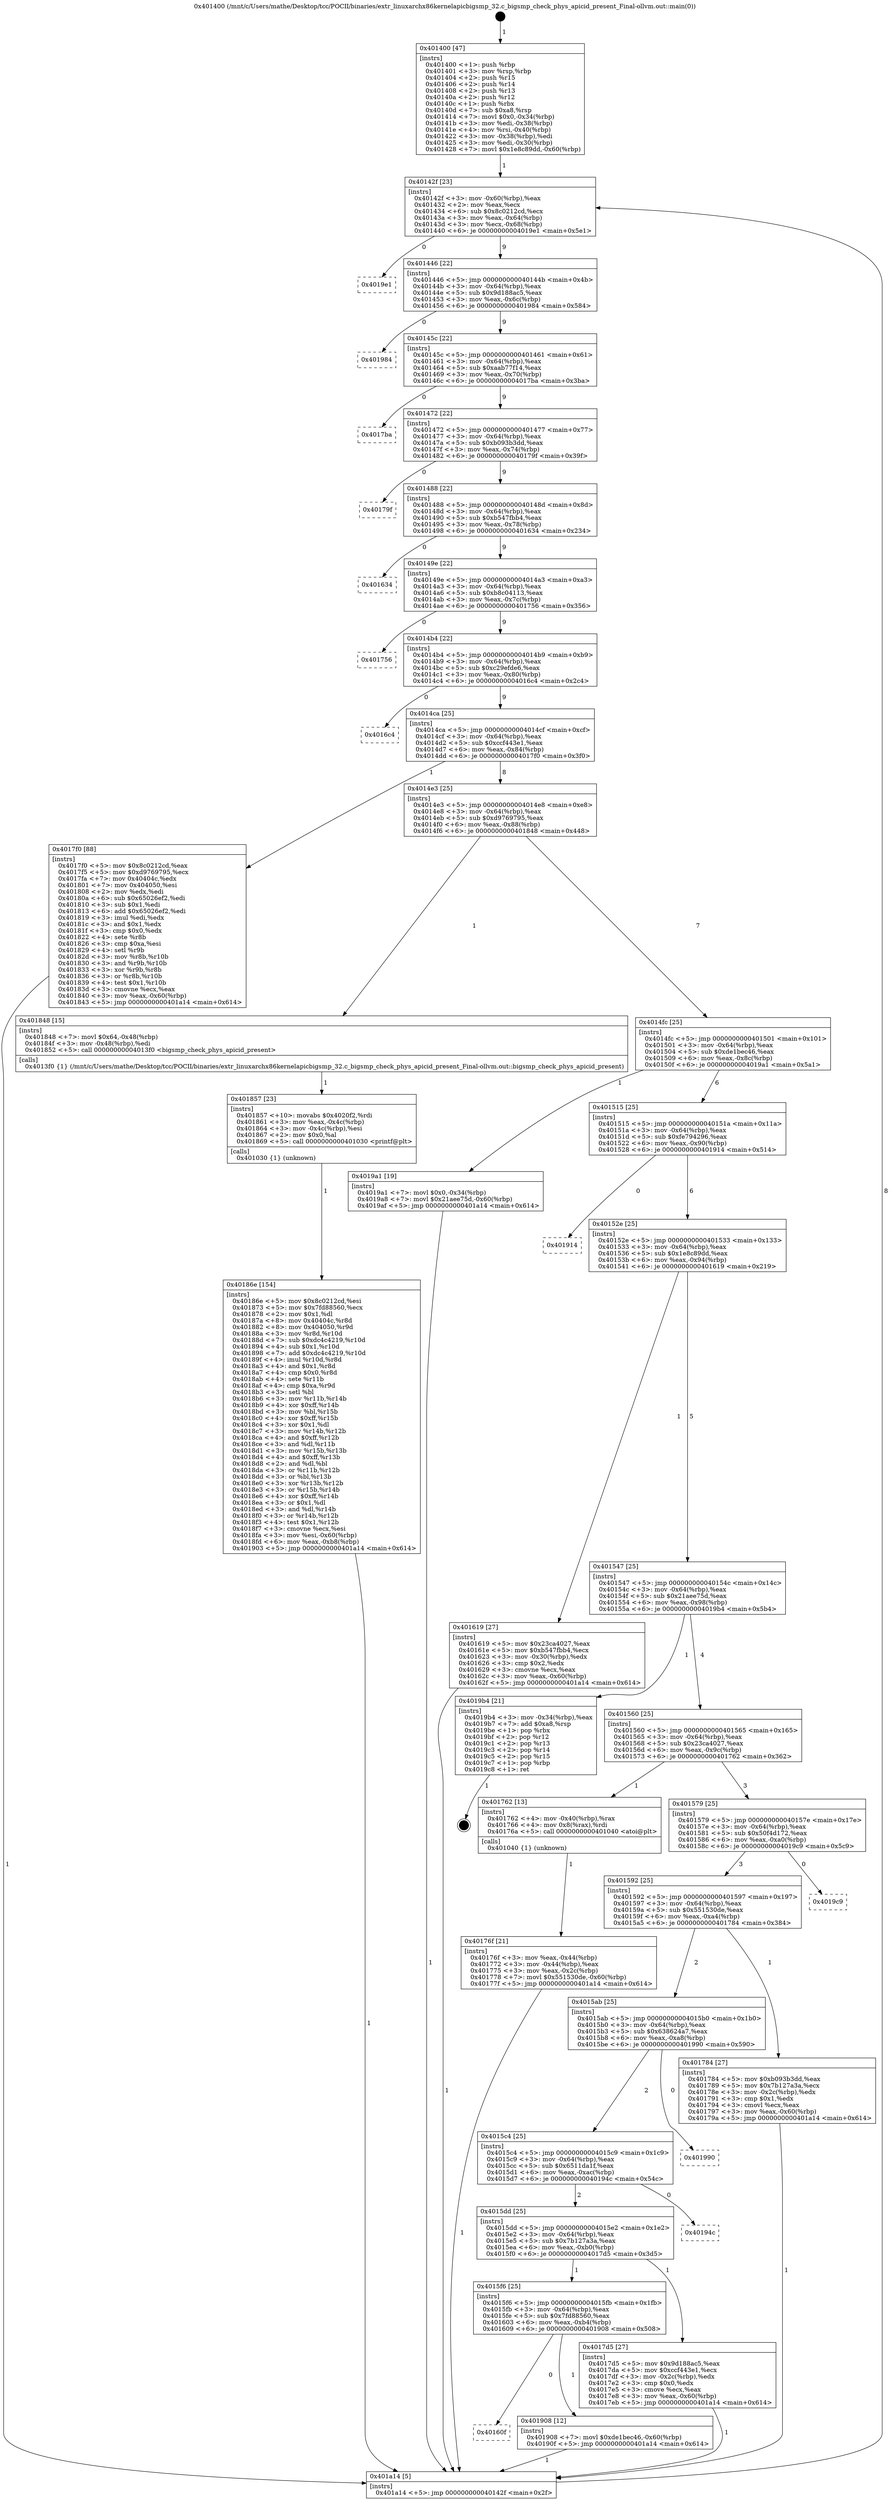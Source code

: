 digraph "0x401400" {
  label = "0x401400 (/mnt/c/Users/mathe/Desktop/tcc/POCII/binaries/extr_linuxarchx86kernelapicbigsmp_32.c_bigsmp_check_phys_apicid_present_Final-ollvm.out::main(0))"
  labelloc = "t"
  node[shape=record]

  Entry [label="",width=0.3,height=0.3,shape=circle,fillcolor=black,style=filled]
  "0x40142f" [label="{
     0x40142f [23]\l
     | [instrs]\l
     &nbsp;&nbsp;0x40142f \<+3\>: mov -0x60(%rbp),%eax\l
     &nbsp;&nbsp;0x401432 \<+2\>: mov %eax,%ecx\l
     &nbsp;&nbsp;0x401434 \<+6\>: sub $0x8c0212cd,%ecx\l
     &nbsp;&nbsp;0x40143a \<+3\>: mov %eax,-0x64(%rbp)\l
     &nbsp;&nbsp;0x40143d \<+3\>: mov %ecx,-0x68(%rbp)\l
     &nbsp;&nbsp;0x401440 \<+6\>: je 00000000004019e1 \<main+0x5e1\>\l
  }"]
  "0x4019e1" [label="{
     0x4019e1\l
  }", style=dashed]
  "0x401446" [label="{
     0x401446 [22]\l
     | [instrs]\l
     &nbsp;&nbsp;0x401446 \<+5\>: jmp 000000000040144b \<main+0x4b\>\l
     &nbsp;&nbsp;0x40144b \<+3\>: mov -0x64(%rbp),%eax\l
     &nbsp;&nbsp;0x40144e \<+5\>: sub $0x9d188ac5,%eax\l
     &nbsp;&nbsp;0x401453 \<+3\>: mov %eax,-0x6c(%rbp)\l
     &nbsp;&nbsp;0x401456 \<+6\>: je 0000000000401984 \<main+0x584\>\l
  }"]
  Exit [label="",width=0.3,height=0.3,shape=circle,fillcolor=black,style=filled,peripheries=2]
  "0x401984" [label="{
     0x401984\l
  }", style=dashed]
  "0x40145c" [label="{
     0x40145c [22]\l
     | [instrs]\l
     &nbsp;&nbsp;0x40145c \<+5\>: jmp 0000000000401461 \<main+0x61\>\l
     &nbsp;&nbsp;0x401461 \<+3\>: mov -0x64(%rbp),%eax\l
     &nbsp;&nbsp;0x401464 \<+5\>: sub $0xaab77f14,%eax\l
     &nbsp;&nbsp;0x401469 \<+3\>: mov %eax,-0x70(%rbp)\l
     &nbsp;&nbsp;0x40146c \<+6\>: je 00000000004017ba \<main+0x3ba\>\l
  }"]
  "0x40160f" [label="{
     0x40160f\l
  }", style=dashed]
  "0x4017ba" [label="{
     0x4017ba\l
  }", style=dashed]
  "0x401472" [label="{
     0x401472 [22]\l
     | [instrs]\l
     &nbsp;&nbsp;0x401472 \<+5\>: jmp 0000000000401477 \<main+0x77\>\l
     &nbsp;&nbsp;0x401477 \<+3\>: mov -0x64(%rbp),%eax\l
     &nbsp;&nbsp;0x40147a \<+5\>: sub $0xb093b3dd,%eax\l
     &nbsp;&nbsp;0x40147f \<+3\>: mov %eax,-0x74(%rbp)\l
     &nbsp;&nbsp;0x401482 \<+6\>: je 000000000040179f \<main+0x39f\>\l
  }"]
  "0x401908" [label="{
     0x401908 [12]\l
     | [instrs]\l
     &nbsp;&nbsp;0x401908 \<+7\>: movl $0xde1bec46,-0x60(%rbp)\l
     &nbsp;&nbsp;0x40190f \<+5\>: jmp 0000000000401a14 \<main+0x614\>\l
  }"]
  "0x40179f" [label="{
     0x40179f\l
  }", style=dashed]
  "0x401488" [label="{
     0x401488 [22]\l
     | [instrs]\l
     &nbsp;&nbsp;0x401488 \<+5\>: jmp 000000000040148d \<main+0x8d\>\l
     &nbsp;&nbsp;0x40148d \<+3\>: mov -0x64(%rbp),%eax\l
     &nbsp;&nbsp;0x401490 \<+5\>: sub $0xb547fbb4,%eax\l
     &nbsp;&nbsp;0x401495 \<+3\>: mov %eax,-0x78(%rbp)\l
     &nbsp;&nbsp;0x401498 \<+6\>: je 0000000000401634 \<main+0x234\>\l
  }"]
  "0x40186e" [label="{
     0x40186e [154]\l
     | [instrs]\l
     &nbsp;&nbsp;0x40186e \<+5\>: mov $0x8c0212cd,%esi\l
     &nbsp;&nbsp;0x401873 \<+5\>: mov $0x7fd88560,%ecx\l
     &nbsp;&nbsp;0x401878 \<+2\>: mov $0x1,%dl\l
     &nbsp;&nbsp;0x40187a \<+8\>: mov 0x40404c,%r8d\l
     &nbsp;&nbsp;0x401882 \<+8\>: mov 0x404050,%r9d\l
     &nbsp;&nbsp;0x40188a \<+3\>: mov %r8d,%r10d\l
     &nbsp;&nbsp;0x40188d \<+7\>: sub $0xdc4c4219,%r10d\l
     &nbsp;&nbsp;0x401894 \<+4\>: sub $0x1,%r10d\l
     &nbsp;&nbsp;0x401898 \<+7\>: add $0xdc4c4219,%r10d\l
     &nbsp;&nbsp;0x40189f \<+4\>: imul %r10d,%r8d\l
     &nbsp;&nbsp;0x4018a3 \<+4\>: and $0x1,%r8d\l
     &nbsp;&nbsp;0x4018a7 \<+4\>: cmp $0x0,%r8d\l
     &nbsp;&nbsp;0x4018ab \<+4\>: sete %r11b\l
     &nbsp;&nbsp;0x4018af \<+4\>: cmp $0xa,%r9d\l
     &nbsp;&nbsp;0x4018b3 \<+3\>: setl %bl\l
     &nbsp;&nbsp;0x4018b6 \<+3\>: mov %r11b,%r14b\l
     &nbsp;&nbsp;0x4018b9 \<+4\>: xor $0xff,%r14b\l
     &nbsp;&nbsp;0x4018bd \<+3\>: mov %bl,%r15b\l
     &nbsp;&nbsp;0x4018c0 \<+4\>: xor $0xff,%r15b\l
     &nbsp;&nbsp;0x4018c4 \<+3\>: xor $0x1,%dl\l
     &nbsp;&nbsp;0x4018c7 \<+3\>: mov %r14b,%r12b\l
     &nbsp;&nbsp;0x4018ca \<+4\>: and $0xff,%r12b\l
     &nbsp;&nbsp;0x4018ce \<+3\>: and %dl,%r11b\l
     &nbsp;&nbsp;0x4018d1 \<+3\>: mov %r15b,%r13b\l
     &nbsp;&nbsp;0x4018d4 \<+4\>: and $0xff,%r13b\l
     &nbsp;&nbsp;0x4018d8 \<+2\>: and %dl,%bl\l
     &nbsp;&nbsp;0x4018da \<+3\>: or %r11b,%r12b\l
     &nbsp;&nbsp;0x4018dd \<+3\>: or %bl,%r13b\l
     &nbsp;&nbsp;0x4018e0 \<+3\>: xor %r13b,%r12b\l
     &nbsp;&nbsp;0x4018e3 \<+3\>: or %r15b,%r14b\l
     &nbsp;&nbsp;0x4018e6 \<+4\>: xor $0xff,%r14b\l
     &nbsp;&nbsp;0x4018ea \<+3\>: or $0x1,%dl\l
     &nbsp;&nbsp;0x4018ed \<+3\>: and %dl,%r14b\l
     &nbsp;&nbsp;0x4018f0 \<+3\>: or %r14b,%r12b\l
     &nbsp;&nbsp;0x4018f3 \<+4\>: test $0x1,%r12b\l
     &nbsp;&nbsp;0x4018f7 \<+3\>: cmovne %ecx,%esi\l
     &nbsp;&nbsp;0x4018fa \<+3\>: mov %esi,-0x60(%rbp)\l
     &nbsp;&nbsp;0x4018fd \<+6\>: mov %eax,-0xb8(%rbp)\l
     &nbsp;&nbsp;0x401903 \<+5\>: jmp 0000000000401a14 \<main+0x614\>\l
  }"]
  "0x401634" [label="{
     0x401634\l
  }", style=dashed]
  "0x40149e" [label="{
     0x40149e [22]\l
     | [instrs]\l
     &nbsp;&nbsp;0x40149e \<+5\>: jmp 00000000004014a3 \<main+0xa3\>\l
     &nbsp;&nbsp;0x4014a3 \<+3\>: mov -0x64(%rbp),%eax\l
     &nbsp;&nbsp;0x4014a6 \<+5\>: sub $0xb8c04113,%eax\l
     &nbsp;&nbsp;0x4014ab \<+3\>: mov %eax,-0x7c(%rbp)\l
     &nbsp;&nbsp;0x4014ae \<+6\>: je 0000000000401756 \<main+0x356\>\l
  }"]
  "0x401857" [label="{
     0x401857 [23]\l
     | [instrs]\l
     &nbsp;&nbsp;0x401857 \<+10\>: movabs $0x4020f2,%rdi\l
     &nbsp;&nbsp;0x401861 \<+3\>: mov %eax,-0x4c(%rbp)\l
     &nbsp;&nbsp;0x401864 \<+3\>: mov -0x4c(%rbp),%esi\l
     &nbsp;&nbsp;0x401867 \<+2\>: mov $0x0,%al\l
     &nbsp;&nbsp;0x401869 \<+5\>: call 0000000000401030 \<printf@plt\>\l
     | [calls]\l
     &nbsp;&nbsp;0x401030 \{1\} (unknown)\l
  }"]
  "0x401756" [label="{
     0x401756\l
  }", style=dashed]
  "0x4014b4" [label="{
     0x4014b4 [22]\l
     | [instrs]\l
     &nbsp;&nbsp;0x4014b4 \<+5\>: jmp 00000000004014b9 \<main+0xb9\>\l
     &nbsp;&nbsp;0x4014b9 \<+3\>: mov -0x64(%rbp),%eax\l
     &nbsp;&nbsp;0x4014bc \<+5\>: sub $0xc29efde6,%eax\l
     &nbsp;&nbsp;0x4014c1 \<+3\>: mov %eax,-0x80(%rbp)\l
     &nbsp;&nbsp;0x4014c4 \<+6\>: je 00000000004016c4 \<main+0x2c4\>\l
  }"]
  "0x4015f6" [label="{
     0x4015f6 [25]\l
     | [instrs]\l
     &nbsp;&nbsp;0x4015f6 \<+5\>: jmp 00000000004015fb \<main+0x1fb\>\l
     &nbsp;&nbsp;0x4015fb \<+3\>: mov -0x64(%rbp),%eax\l
     &nbsp;&nbsp;0x4015fe \<+5\>: sub $0x7fd88560,%eax\l
     &nbsp;&nbsp;0x401603 \<+6\>: mov %eax,-0xb4(%rbp)\l
     &nbsp;&nbsp;0x401609 \<+6\>: je 0000000000401908 \<main+0x508\>\l
  }"]
  "0x4016c4" [label="{
     0x4016c4\l
  }", style=dashed]
  "0x4014ca" [label="{
     0x4014ca [25]\l
     | [instrs]\l
     &nbsp;&nbsp;0x4014ca \<+5\>: jmp 00000000004014cf \<main+0xcf\>\l
     &nbsp;&nbsp;0x4014cf \<+3\>: mov -0x64(%rbp),%eax\l
     &nbsp;&nbsp;0x4014d2 \<+5\>: sub $0xccf443e1,%eax\l
     &nbsp;&nbsp;0x4014d7 \<+6\>: mov %eax,-0x84(%rbp)\l
     &nbsp;&nbsp;0x4014dd \<+6\>: je 00000000004017f0 \<main+0x3f0\>\l
  }"]
  "0x4017d5" [label="{
     0x4017d5 [27]\l
     | [instrs]\l
     &nbsp;&nbsp;0x4017d5 \<+5\>: mov $0x9d188ac5,%eax\l
     &nbsp;&nbsp;0x4017da \<+5\>: mov $0xccf443e1,%ecx\l
     &nbsp;&nbsp;0x4017df \<+3\>: mov -0x2c(%rbp),%edx\l
     &nbsp;&nbsp;0x4017e2 \<+3\>: cmp $0x0,%edx\l
     &nbsp;&nbsp;0x4017e5 \<+3\>: cmove %ecx,%eax\l
     &nbsp;&nbsp;0x4017e8 \<+3\>: mov %eax,-0x60(%rbp)\l
     &nbsp;&nbsp;0x4017eb \<+5\>: jmp 0000000000401a14 \<main+0x614\>\l
  }"]
  "0x4017f0" [label="{
     0x4017f0 [88]\l
     | [instrs]\l
     &nbsp;&nbsp;0x4017f0 \<+5\>: mov $0x8c0212cd,%eax\l
     &nbsp;&nbsp;0x4017f5 \<+5\>: mov $0xd9769795,%ecx\l
     &nbsp;&nbsp;0x4017fa \<+7\>: mov 0x40404c,%edx\l
     &nbsp;&nbsp;0x401801 \<+7\>: mov 0x404050,%esi\l
     &nbsp;&nbsp;0x401808 \<+2\>: mov %edx,%edi\l
     &nbsp;&nbsp;0x40180a \<+6\>: sub $0x65026ef2,%edi\l
     &nbsp;&nbsp;0x401810 \<+3\>: sub $0x1,%edi\l
     &nbsp;&nbsp;0x401813 \<+6\>: add $0x65026ef2,%edi\l
     &nbsp;&nbsp;0x401819 \<+3\>: imul %edi,%edx\l
     &nbsp;&nbsp;0x40181c \<+3\>: and $0x1,%edx\l
     &nbsp;&nbsp;0x40181f \<+3\>: cmp $0x0,%edx\l
     &nbsp;&nbsp;0x401822 \<+4\>: sete %r8b\l
     &nbsp;&nbsp;0x401826 \<+3\>: cmp $0xa,%esi\l
     &nbsp;&nbsp;0x401829 \<+4\>: setl %r9b\l
     &nbsp;&nbsp;0x40182d \<+3\>: mov %r8b,%r10b\l
     &nbsp;&nbsp;0x401830 \<+3\>: and %r9b,%r10b\l
     &nbsp;&nbsp;0x401833 \<+3\>: xor %r9b,%r8b\l
     &nbsp;&nbsp;0x401836 \<+3\>: or %r8b,%r10b\l
     &nbsp;&nbsp;0x401839 \<+4\>: test $0x1,%r10b\l
     &nbsp;&nbsp;0x40183d \<+3\>: cmovne %ecx,%eax\l
     &nbsp;&nbsp;0x401840 \<+3\>: mov %eax,-0x60(%rbp)\l
     &nbsp;&nbsp;0x401843 \<+5\>: jmp 0000000000401a14 \<main+0x614\>\l
  }"]
  "0x4014e3" [label="{
     0x4014e3 [25]\l
     | [instrs]\l
     &nbsp;&nbsp;0x4014e3 \<+5\>: jmp 00000000004014e8 \<main+0xe8\>\l
     &nbsp;&nbsp;0x4014e8 \<+3\>: mov -0x64(%rbp),%eax\l
     &nbsp;&nbsp;0x4014eb \<+5\>: sub $0xd9769795,%eax\l
     &nbsp;&nbsp;0x4014f0 \<+6\>: mov %eax,-0x88(%rbp)\l
     &nbsp;&nbsp;0x4014f6 \<+6\>: je 0000000000401848 \<main+0x448\>\l
  }"]
  "0x4015dd" [label="{
     0x4015dd [25]\l
     | [instrs]\l
     &nbsp;&nbsp;0x4015dd \<+5\>: jmp 00000000004015e2 \<main+0x1e2\>\l
     &nbsp;&nbsp;0x4015e2 \<+3\>: mov -0x64(%rbp),%eax\l
     &nbsp;&nbsp;0x4015e5 \<+5\>: sub $0x7b127a3a,%eax\l
     &nbsp;&nbsp;0x4015ea \<+6\>: mov %eax,-0xb0(%rbp)\l
     &nbsp;&nbsp;0x4015f0 \<+6\>: je 00000000004017d5 \<main+0x3d5\>\l
  }"]
  "0x401848" [label="{
     0x401848 [15]\l
     | [instrs]\l
     &nbsp;&nbsp;0x401848 \<+7\>: movl $0x64,-0x48(%rbp)\l
     &nbsp;&nbsp;0x40184f \<+3\>: mov -0x48(%rbp),%edi\l
     &nbsp;&nbsp;0x401852 \<+5\>: call 00000000004013f0 \<bigsmp_check_phys_apicid_present\>\l
     | [calls]\l
     &nbsp;&nbsp;0x4013f0 \{1\} (/mnt/c/Users/mathe/Desktop/tcc/POCII/binaries/extr_linuxarchx86kernelapicbigsmp_32.c_bigsmp_check_phys_apicid_present_Final-ollvm.out::bigsmp_check_phys_apicid_present)\l
  }"]
  "0x4014fc" [label="{
     0x4014fc [25]\l
     | [instrs]\l
     &nbsp;&nbsp;0x4014fc \<+5\>: jmp 0000000000401501 \<main+0x101\>\l
     &nbsp;&nbsp;0x401501 \<+3\>: mov -0x64(%rbp),%eax\l
     &nbsp;&nbsp;0x401504 \<+5\>: sub $0xde1bec46,%eax\l
     &nbsp;&nbsp;0x401509 \<+6\>: mov %eax,-0x8c(%rbp)\l
     &nbsp;&nbsp;0x40150f \<+6\>: je 00000000004019a1 \<main+0x5a1\>\l
  }"]
  "0x40194c" [label="{
     0x40194c\l
  }", style=dashed]
  "0x4019a1" [label="{
     0x4019a1 [19]\l
     | [instrs]\l
     &nbsp;&nbsp;0x4019a1 \<+7\>: movl $0x0,-0x34(%rbp)\l
     &nbsp;&nbsp;0x4019a8 \<+7\>: movl $0x21aee75d,-0x60(%rbp)\l
     &nbsp;&nbsp;0x4019af \<+5\>: jmp 0000000000401a14 \<main+0x614\>\l
  }"]
  "0x401515" [label="{
     0x401515 [25]\l
     | [instrs]\l
     &nbsp;&nbsp;0x401515 \<+5\>: jmp 000000000040151a \<main+0x11a\>\l
     &nbsp;&nbsp;0x40151a \<+3\>: mov -0x64(%rbp),%eax\l
     &nbsp;&nbsp;0x40151d \<+5\>: sub $0xfe794296,%eax\l
     &nbsp;&nbsp;0x401522 \<+6\>: mov %eax,-0x90(%rbp)\l
     &nbsp;&nbsp;0x401528 \<+6\>: je 0000000000401914 \<main+0x514\>\l
  }"]
  "0x4015c4" [label="{
     0x4015c4 [25]\l
     | [instrs]\l
     &nbsp;&nbsp;0x4015c4 \<+5\>: jmp 00000000004015c9 \<main+0x1c9\>\l
     &nbsp;&nbsp;0x4015c9 \<+3\>: mov -0x64(%rbp),%eax\l
     &nbsp;&nbsp;0x4015cc \<+5\>: sub $0x6511da1f,%eax\l
     &nbsp;&nbsp;0x4015d1 \<+6\>: mov %eax,-0xac(%rbp)\l
     &nbsp;&nbsp;0x4015d7 \<+6\>: je 000000000040194c \<main+0x54c\>\l
  }"]
  "0x401914" [label="{
     0x401914\l
  }", style=dashed]
  "0x40152e" [label="{
     0x40152e [25]\l
     | [instrs]\l
     &nbsp;&nbsp;0x40152e \<+5\>: jmp 0000000000401533 \<main+0x133\>\l
     &nbsp;&nbsp;0x401533 \<+3\>: mov -0x64(%rbp),%eax\l
     &nbsp;&nbsp;0x401536 \<+5\>: sub $0x1e8c89dd,%eax\l
     &nbsp;&nbsp;0x40153b \<+6\>: mov %eax,-0x94(%rbp)\l
     &nbsp;&nbsp;0x401541 \<+6\>: je 0000000000401619 \<main+0x219\>\l
  }"]
  "0x401990" [label="{
     0x401990\l
  }", style=dashed]
  "0x401619" [label="{
     0x401619 [27]\l
     | [instrs]\l
     &nbsp;&nbsp;0x401619 \<+5\>: mov $0x23ca4027,%eax\l
     &nbsp;&nbsp;0x40161e \<+5\>: mov $0xb547fbb4,%ecx\l
     &nbsp;&nbsp;0x401623 \<+3\>: mov -0x30(%rbp),%edx\l
     &nbsp;&nbsp;0x401626 \<+3\>: cmp $0x2,%edx\l
     &nbsp;&nbsp;0x401629 \<+3\>: cmovne %ecx,%eax\l
     &nbsp;&nbsp;0x40162c \<+3\>: mov %eax,-0x60(%rbp)\l
     &nbsp;&nbsp;0x40162f \<+5\>: jmp 0000000000401a14 \<main+0x614\>\l
  }"]
  "0x401547" [label="{
     0x401547 [25]\l
     | [instrs]\l
     &nbsp;&nbsp;0x401547 \<+5\>: jmp 000000000040154c \<main+0x14c\>\l
     &nbsp;&nbsp;0x40154c \<+3\>: mov -0x64(%rbp),%eax\l
     &nbsp;&nbsp;0x40154f \<+5\>: sub $0x21aee75d,%eax\l
     &nbsp;&nbsp;0x401554 \<+6\>: mov %eax,-0x98(%rbp)\l
     &nbsp;&nbsp;0x40155a \<+6\>: je 00000000004019b4 \<main+0x5b4\>\l
  }"]
  "0x401a14" [label="{
     0x401a14 [5]\l
     | [instrs]\l
     &nbsp;&nbsp;0x401a14 \<+5\>: jmp 000000000040142f \<main+0x2f\>\l
  }"]
  "0x401400" [label="{
     0x401400 [47]\l
     | [instrs]\l
     &nbsp;&nbsp;0x401400 \<+1\>: push %rbp\l
     &nbsp;&nbsp;0x401401 \<+3\>: mov %rsp,%rbp\l
     &nbsp;&nbsp;0x401404 \<+2\>: push %r15\l
     &nbsp;&nbsp;0x401406 \<+2\>: push %r14\l
     &nbsp;&nbsp;0x401408 \<+2\>: push %r13\l
     &nbsp;&nbsp;0x40140a \<+2\>: push %r12\l
     &nbsp;&nbsp;0x40140c \<+1\>: push %rbx\l
     &nbsp;&nbsp;0x40140d \<+7\>: sub $0xa8,%rsp\l
     &nbsp;&nbsp;0x401414 \<+7\>: movl $0x0,-0x34(%rbp)\l
     &nbsp;&nbsp;0x40141b \<+3\>: mov %edi,-0x38(%rbp)\l
     &nbsp;&nbsp;0x40141e \<+4\>: mov %rsi,-0x40(%rbp)\l
     &nbsp;&nbsp;0x401422 \<+3\>: mov -0x38(%rbp),%edi\l
     &nbsp;&nbsp;0x401425 \<+3\>: mov %edi,-0x30(%rbp)\l
     &nbsp;&nbsp;0x401428 \<+7\>: movl $0x1e8c89dd,-0x60(%rbp)\l
  }"]
  "0x4015ab" [label="{
     0x4015ab [25]\l
     | [instrs]\l
     &nbsp;&nbsp;0x4015ab \<+5\>: jmp 00000000004015b0 \<main+0x1b0\>\l
     &nbsp;&nbsp;0x4015b0 \<+3\>: mov -0x64(%rbp),%eax\l
     &nbsp;&nbsp;0x4015b3 \<+5\>: sub $0x638624a7,%eax\l
     &nbsp;&nbsp;0x4015b8 \<+6\>: mov %eax,-0xa8(%rbp)\l
     &nbsp;&nbsp;0x4015be \<+6\>: je 0000000000401990 \<main+0x590\>\l
  }"]
  "0x4019b4" [label="{
     0x4019b4 [21]\l
     | [instrs]\l
     &nbsp;&nbsp;0x4019b4 \<+3\>: mov -0x34(%rbp),%eax\l
     &nbsp;&nbsp;0x4019b7 \<+7\>: add $0xa8,%rsp\l
     &nbsp;&nbsp;0x4019be \<+1\>: pop %rbx\l
     &nbsp;&nbsp;0x4019bf \<+2\>: pop %r12\l
     &nbsp;&nbsp;0x4019c1 \<+2\>: pop %r13\l
     &nbsp;&nbsp;0x4019c3 \<+2\>: pop %r14\l
     &nbsp;&nbsp;0x4019c5 \<+2\>: pop %r15\l
     &nbsp;&nbsp;0x4019c7 \<+1\>: pop %rbp\l
     &nbsp;&nbsp;0x4019c8 \<+1\>: ret\l
  }"]
  "0x401560" [label="{
     0x401560 [25]\l
     | [instrs]\l
     &nbsp;&nbsp;0x401560 \<+5\>: jmp 0000000000401565 \<main+0x165\>\l
     &nbsp;&nbsp;0x401565 \<+3\>: mov -0x64(%rbp),%eax\l
     &nbsp;&nbsp;0x401568 \<+5\>: sub $0x23ca4027,%eax\l
     &nbsp;&nbsp;0x40156d \<+6\>: mov %eax,-0x9c(%rbp)\l
     &nbsp;&nbsp;0x401573 \<+6\>: je 0000000000401762 \<main+0x362\>\l
  }"]
  "0x401784" [label="{
     0x401784 [27]\l
     | [instrs]\l
     &nbsp;&nbsp;0x401784 \<+5\>: mov $0xb093b3dd,%eax\l
     &nbsp;&nbsp;0x401789 \<+5\>: mov $0x7b127a3a,%ecx\l
     &nbsp;&nbsp;0x40178e \<+3\>: mov -0x2c(%rbp),%edx\l
     &nbsp;&nbsp;0x401791 \<+3\>: cmp $0x1,%edx\l
     &nbsp;&nbsp;0x401794 \<+3\>: cmovl %ecx,%eax\l
     &nbsp;&nbsp;0x401797 \<+3\>: mov %eax,-0x60(%rbp)\l
     &nbsp;&nbsp;0x40179a \<+5\>: jmp 0000000000401a14 \<main+0x614\>\l
  }"]
  "0x401762" [label="{
     0x401762 [13]\l
     | [instrs]\l
     &nbsp;&nbsp;0x401762 \<+4\>: mov -0x40(%rbp),%rax\l
     &nbsp;&nbsp;0x401766 \<+4\>: mov 0x8(%rax),%rdi\l
     &nbsp;&nbsp;0x40176a \<+5\>: call 0000000000401040 \<atoi@plt\>\l
     | [calls]\l
     &nbsp;&nbsp;0x401040 \{1\} (unknown)\l
  }"]
  "0x401579" [label="{
     0x401579 [25]\l
     | [instrs]\l
     &nbsp;&nbsp;0x401579 \<+5\>: jmp 000000000040157e \<main+0x17e\>\l
     &nbsp;&nbsp;0x40157e \<+3\>: mov -0x64(%rbp),%eax\l
     &nbsp;&nbsp;0x401581 \<+5\>: sub $0x50f4d172,%eax\l
     &nbsp;&nbsp;0x401586 \<+6\>: mov %eax,-0xa0(%rbp)\l
     &nbsp;&nbsp;0x40158c \<+6\>: je 00000000004019c9 \<main+0x5c9\>\l
  }"]
  "0x40176f" [label="{
     0x40176f [21]\l
     | [instrs]\l
     &nbsp;&nbsp;0x40176f \<+3\>: mov %eax,-0x44(%rbp)\l
     &nbsp;&nbsp;0x401772 \<+3\>: mov -0x44(%rbp),%eax\l
     &nbsp;&nbsp;0x401775 \<+3\>: mov %eax,-0x2c(%rbp)\l
     &nbsp;&nbsp;0x401778 \<+7\>: movl $0x551530de,-0x60(%rbp)\l
     &nbsp;&nbsp;0x40177f \<+5\>: jmp 0000000000401a14 \<main+0x614\>\l
  }"]
  "0x401592" [label="{
     0x401592 [25]\l
     | [instrs]\l
     &nbsp;&nbsp;0x401592 \<+5\>: jmp 0000000000401597 \<main+0x197\>\l
     &nbsp;&nbsp;0x401597 \<+3\>: mov -0x64(%rbp),%eax\l
     &nbsp;&nbsp;0x40159a \<+5\>: sub $0x551530de,%eax\l
     &nbsp;&nbsp;0x40159f \<+6\>: mov %eax,-0xa4(%rbp)\l
     &nbsp;&nbsp;0x4015a5 \<+6\>: je 0000000000401784 \<main+0x384\>\l
  }"]
  "0x4019c9" [label="{
     0x4019c9\l
  }", style=dashed]
  Entry -> "0x401400" [label=" 1"]
  "0x40142f" -> "0x4019e1" [label=" 0"]
  "0x40142f" -> "0x401446" [label=" 9"]
  "0x4019b4" -> Exit [label=" 1"]
  "0x401446" -> "0x401984" [label=" 0"]
  "0x401446" -> "0x40145c" [label=" 9"]
  "0x4019a1" -> "0x401a14" [label=" 1"]
  "0x40145c" -> "0x4017ba" [label=" 0"]
  "0x40145c" -> "0x401472" [label=" 9"]
  "0x401908" -> "0x401a14" [label=" 1"]
  "0x401472" -> "0x40179f" [label=" 0"]
  "0x401472" -> "0x401488" [label=" 9"]
  "0x4015f6" -> "0x40160f" [label=" 0"]
  "0x401488" -> "0x401634" [label=" 0"]
  "0x401488" -> "0x40149e" [label=" 9"]
  "0x4015f6" -> "0x401908" [label=" 1"]
  "0x40149e" -> "0x401756" [label=" 0"]
  "0x40149e" -> "0x4014b4" [label=" 9"]
  "0x40186e" -> "0x401a14" [label=" 1"]
  "0x4014b4" -> "0x4016c4" [label=" 0"]
  "0x4014b4" -> "0x4014ca" [label=" 9"]
  "0x401857" -> "0x40186e" [label=" 1"]
  "0x4014ca" -> "0x4017f0" [label=" 1"]
  "0x4014ca" -> "0x4014e3" [label=" 8"]
  "0x401848" -> "0x401857" [label=" 1"]
  "0x4014e3" -> "0x401848" [label=" 1"]
  "0x4014e3" -> "0x4014fc" [label=" 7"]
  "0x4017d5" -> "0x401a14" [label=" 1"]
  "0x4014fc" -> "0x4019a1" [label=" 1"]
  "0x4014fc" -> "0x401515" [label=" 6"]
  "0x4015dd" -> "0x4015f6" [label=" 1"]
  "0x401515" -> "0x401914" [label=" 0"]
  "0x401515" -> "0x40152e" [label=" 6"]
  "0x4017f0" -> "0x401a14" [label=" 1"]
  "0x40152e" -> "0x401619" [label=" 1"]
  "0x40152e" -> "0x401547" [label=" 5"]
  "0x401619" -> "0x401a14" [label=" 1"]
  "0x401400" -> "0x40142f" [label=" 1"]
  "0x401a14" -> "0x40142f" [label=" 8"]
  "0x4015c4" -> "0x4015dd" [label=" 2"]
  "0x401547" -> "0x4019b4" [label=" 1"]
  "0x401547" -> "0x401560" [label=" 4"]
  "0x4015dd" -> "0x4017d5" [label=" 1"]
  "0x401560" -> "0x401762" [label=" 1"]
  "0x401560" -> "0x401579" [label=" 3"]
  "0x401762" -> "0x40176f" [label=" 1"]
  "0x40176f" -> "0x401a14" [label=" 1"]
  "0x4015ab" -> "0x4015c4" [label=" 2"]
  "0x401579" -> "0x4019c9" [label=" 0"]
  "0x401579" -> "0x401592" [label=" 3"]
  "0x4015ab" -> "0x401990" [label=" 0"]
  "0x401592" -> "0x401784" [label=" 1"]
  "0x401592" -> "0x4015ab" [label=" 2"]
  "0x401784" -> "0x401a14" [label=" 1"]
  "0x4015c4" -> "0x40194c" [label=" 0"]
}
